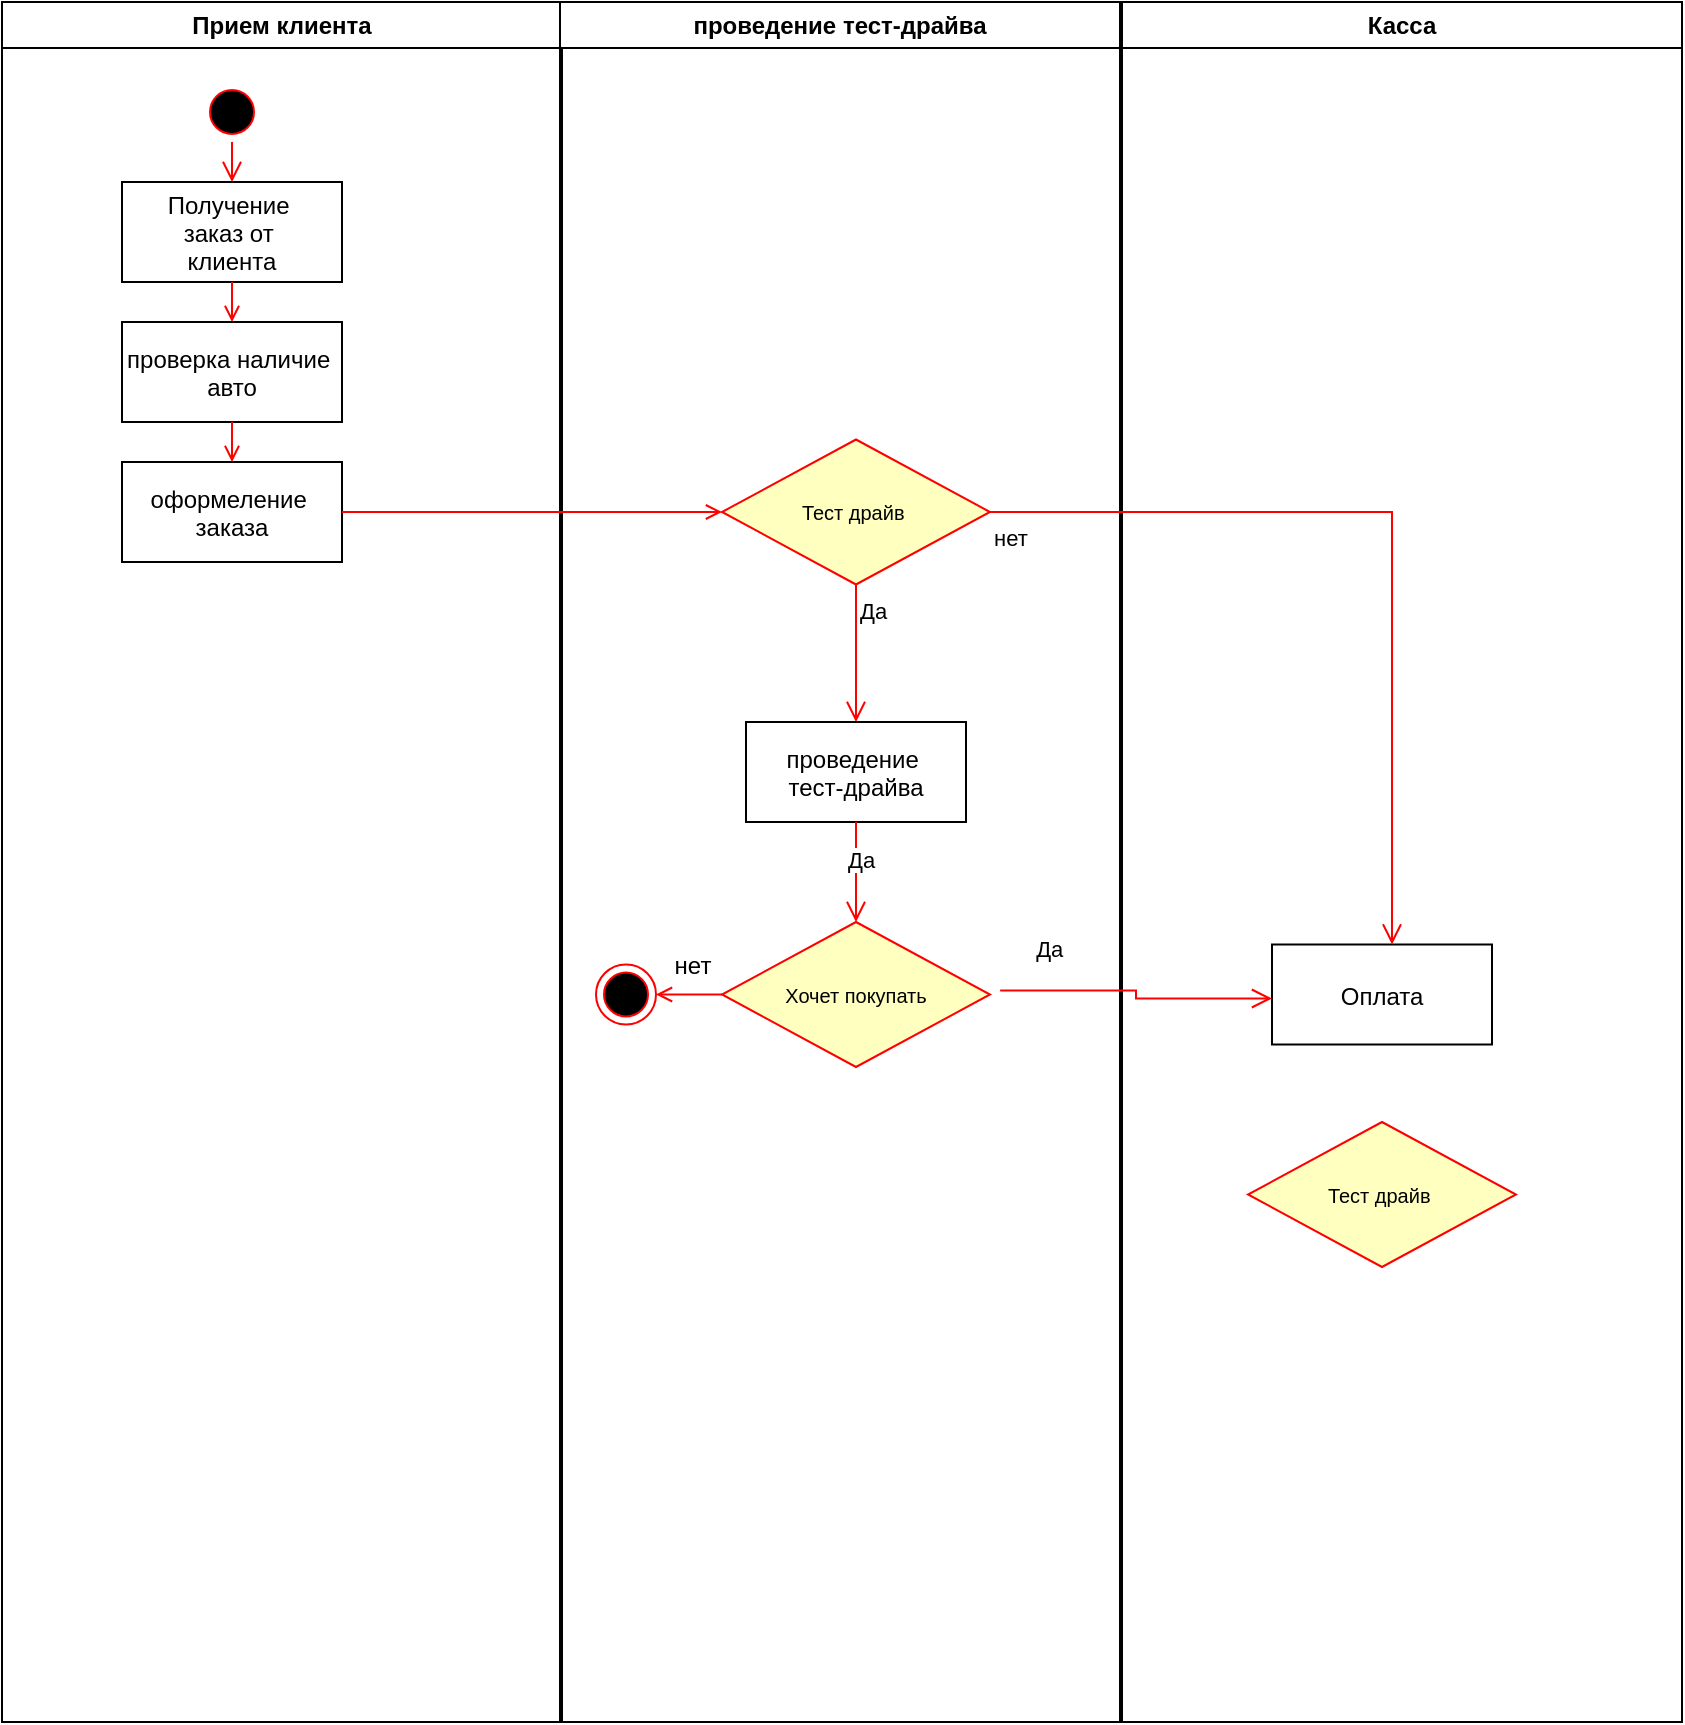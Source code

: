<mxfile version="24.2.8" type="github" pages="2">
  <diagram name="Page-1" id="e7e014a7-5840-1c2e-5031-d8a46d1fe8dd">
    <mxGraphModel dx="1436" dy="889" grid="1" gridSize="10" guides="1" tooltips="1" connect="1" arrows="1" fold="1" page="1" pageScale="1" pageWidth="1169" pageHeight="826" background="none" math="0" shadow="0">
      <root>
        <mxCell id="0" />
        <mxCell id="1" parent="0" />
        <mxCell id="2" value="Прием клиента" style="swimlane;whiteSpace=wrap" parent="1" vertex="1">
          <mxGeometry x="25" y="110" width="280" height="860" as="geometry" />
        </mxCell>
        <mxCell id="5" value="" style="ellipse;shape=startState;fillColor=#000000;strokeColor=#ff0000;" parent="2" vertex="1">
          <mxGeometry x="100" y="40" width="30" height="30" as="geometry" />
        </mxCell>
        <mxCell id="6" value="" style="edgeStyle=elbowEdgeStyle;elbow=horizontal;verticalAlign=bottom;endArrow=open;endSize=8;strokeColor=#FF0000;endFill=1;rounded=0" parent="2" source="5" target="7" edge="1">
          <mxGeometry x="100" y="40" as="geometry">
            <mxPoint x="115" y="110" as="targetPoint" />
          </mxGeometry>
        </mxCell>
        <mxCell id="7" value="Получение &#xa;заказ от &#xa;клиента" style="" parent="2" vertex="1">
          <mxGeometry x="60" y="90" width="110" height="50" as="geometry" />
        </mxCell>
        <mxCell id="8" value="проверка наличие &#xa;авто" style="" parent="2" vertex="1">
          <mxGeometry x="60" y="160" width="110" height="50" as="geometry" />
        </mxCell>
        <mxCell id="9" value="" style="endArrow=open;strokeColor=#FF0000;endFill=1;rounded=0" parent="2" source="7" target="8" edge="1">
          <mxGeometry relative="1" as="geometry" />
        </mxCell>
        <mxCell id="10" value="оформеление &#xa;заказа" style="" parent="2" vertex="1">
          <mxGeometry x="60" y="230" width="110" height="50" as="geometry" />
        </mxCell>
        <mxCell id="11" value="" style="endArrow=open;strokeColor=#FF0000;endFill=1;rounded=0" parent="2" source="8" target="10" edge="1">
          <mxGeometry relative="1" as="geometry" />
        </mxCell>
        <mxCell id="3" value="проведение тест-драйва" style="swimlane;whiteSpace=wrap" parent="1" vertex="1">
          <mxGeometry x="304" y="110" width="280" height="860" as="geometry" />
        </mxCell>
        <mxCell id="21" value="Тест драйв " style="rhombus;fillColor=#ffffc0;strokeColor=#ff0000;fontSize=10;" parent="3" vertex="1">
          <mxGeometry x="81" y="218.75" width="134" height="72.5" as="geometry" />
        </mxCell>
        <mxCell id="23" value="Да " style="edgeStyle=elbowEdgeStyle;elbow=horizontal;align=left;verticalAlign=top;endArrow=open;endSize=8;strokeColor=#FF0000;endFill=1;rounded=0;entryX=0.5;entryY=0;entryDx=0;entryDy=0;" parent="3" source="21" target="_WSNN6Pf5bvZOzHEQaGi-44" edge="1">
          <mxGeometry x="-1" relative="1" as="geometry">
            <mxPoint x="147.8" y="338.33" as="targetPoint" />
            <mxPoint x="147.8" y="272.497" as="sourcePoint" />
          </mxGeometry>
        </mxCell>
        <mxCell id="_WSNN6Pf5bvZOzHEQaGi-44" value="проведение &#xa;тест-драйва" style="" vertex="1" parent="3">
          <mxGeometry x="93" y="360" width="110" height="50" as="geometry" />
        </mxCell>
        <mxCell id="_WSNN6Pf5bvZOzHEQaGi-46" value="Хочет покупать" style="rhombus;fillColor=#ffffc0;strokeColor=#ff0000;fontSize=10;" vertex="1" parent="3">
          <mxGeometry x="81" y="460" width="134" height="72.5" as="geometry" />
        </mxCell>
        <mxCell id="_WSNN6Pf5bvZOzHEQaGi-48" value="Да " style="edgeStyle=elbowEdgeStyle;elbow=horizontal;align=left;verticalAlign=top;endArrow=open;endSize=8;strokeColor=#FF0000;endFill=1;rounded=0;entryX=0.5;entryY=0;entryDx=0;entryDy=0;exitX=0.5;exitY=1;exitDx=0;exitDy=0;" edge="1" parent="3" source="_WSNN6Pf5bvZOzHEQaGi-44" target="_WSNN6Pf5bvZOzHEQaGi-46">
          <mxGeometry x="1" y="-74" relative="1" as="geometry">
            <mxPoint x="166" y="479" as="targetPoint" />
            <mxPoint x="166" y="410" as="sourcePoint" />
            <mxPoint x="68" y="-44" as="offset" />
          </mxGeometry>
        </mxCell>
        <mxCell id="38" value="" style="ellipse;shape=endState;fillColor=#000000;strokeColor=#ff0000" parent="3" vertex="1">
          <mxGeometry x="18" y="481.25" width="30" height="30" as="geometry" />
        </mxCell>
        <mxCell id="39" value="" style="endArrow=open;strokeColor=#FF0000;endFill=1;rounded=0;exitX=0;exitY=0.5;exitDx=0;exitDy=0;" parent="3" source="_WSNN6Pf5bvZOzHEQaGi-46" target="38" edge="1">
          <mxGeometry relative="1" as="geometry">
            <mxPoint x="93" y="496.25" as="sourcePoint" />
          </mxGeometry>
        </mxCell>
        <mxCell id="_WSNN6Pf5bvZOzHEQaGi-50" value="нет" style="edgeLabel;html=1;align=center;verticalAlign=middle;resizable=0;points=[];fontSize=12;" vertex="1" connectable="0" parent="39">
          <mxGeometry x="-0.079" y="1" relative="1" as="geometry">
            <mxPoint y="-16" as="offset" />
          </mxGeometry>
        </mxCell>
        <mxCell id="4" value="Касса" style="swimlane;whiteSpace=wrap;startSize=23;" parent="1" vertex="1">
          <mxGeometry x="585" y="110" width="280" height="860" as="geometry" />
        </mxCell>
        <mxCell id="_WSNN6Pf5bvZOzHEQaGi-45" value="Оплата" style="" vertex="1" parent="4">
          <mxGeometry x="75" y="471.25" width="110" height="50" as="geometry" />
        </mxCell>
        <mxCell id="_WSNN6Pf5bvZOzHEQaGi-49" value="Да " style="edgeStyle=elbowEdgeStyle;elbow=horizontal;align=left;verticalAlign=top;endArrow=open;endSize=8;strokeColor=#FF0000;endFill=1;rounded=0;entryX=-0.037;entryY=0.575;entryDx=0;entryDy=0;entryPerimeter=0;" edge="1" parent="4">
          <mxGeometry x="-0.772" y="34" relative="1" as="geometry">
            <mxPoint x="75.0" y="498.25" as="targetPoint" />
            <mxPoint x="-60.93" y="494.25" as="sourcePoint" />
            <mxPoint as="offset" />
          </mxGeometry>
        </mxCell>
        <mxCell id="_WSNN6Pf5bvZOzHEQaGi-52" value="Тест драйв " style="rhombus;fillColor=#ffffc0;strokeColor=#ff0000;fontSize=10;" vertex="1" parent="4">
          <mxGeometry x="63" y="560" width="134" height="72.5" as="geometry" />
        </mxCell>
        <mxCell id="20" value="" style="endArrow=open;strokeColor=#FF0000;endFill=1;rounded=0;entryX=0;entryY=0.5;entryDx=0;entryDy=0;" parent="1" source="10" target="21" edge="1">
          <mxGeometry relative="1" as="geometry">
            <mxPoint x="320" y="365" as="targetPoint" />
          </mxGeometry>
        </mxCell>
        <mxCell id="_WSNN6Pf5bvZOzHEQaGi-43" value="нет" style="edgeStyle=elbowEdgeStyle;elbow=horizontal;align=left;verticalAlign=top;endArrow=open;endSize=8;strokeColor=#FF0000;endFill=1;rounded=0;exitX=1;exitY=0.5;exitDx=0;exitDy=0;" edge="1" parent="1" source="21" target="_WSNN6Pf5bvZOzHEQaGi-45">
          <mxGeometry x="-1" relative="1" as="geometry">
            <mxPoint x="640" y="365" as="targetPoint" />
            <mxPoint x="517.328" y="367.43" as="sourcePoint" />
            <Array as="points">
              <mxPoint x="720" y="365" />
            </Array>
          </mxGeometry>
        </mxCell>
      </root>
    </mxGraphModel>
  </diagram>
  <diagram id="cDgqOTyA4imaNhEryB93" name="Page-2">
    <mxGraphModel dx="607" dy="756" grid="1" gridSize="10" guides="1" tooltips="1" connect="1" arrows="1" fold="1" page="1" pageScale="1" pageWidth="827" pageHeight="1169" math="0" shadow="0">
      <root>
        <mxCell id="0" />
        <mxCell id="1" parent="0" />
        <mxCell id="LrvDcHQCU69Who9CZvS7-1" value="" style="ellipse;fillColor=strokeColor;html=1;" parent="1" vertex="1">
          <mxGeometry x="374" y="10" width="30" height="30" as="geometry" />
        </mxCell>
        <mxCell id="LrvDcHQCU69Who9CZvS7-2" value="" style="ellipse;html=1;shape=endState;fillColor=strokeColor;" parent="1" vertex="1">
          <mxGeometry x="505" y="1080" width="30" height="30" as="geometry" />
        </mxCell>
        <mxCell id="LrvDcHQCU69Who9CZvS7-5" value="" style="endArrow=classic;html=1;rounded=0;exitX=0.5;exitY=1;exitDx=0;exitDy=0;" parent="1" source="LrvDcHQCU69Who9CZvS7-1" target="LrvDcHQCU69Who9CZvS7-6" edge="1">
          <mxGeometry width="50" height="50" relative="1" as="geometry">
            <mxPoint x="380" y="85" as="sourcePoint" />
            <mxPoint x="390" y="35" as="targetPoint" />
          </mxGeometry>
        </mxCell>
        <mxCell id="LrvDcHQCU69Who9CZvS7-6" value="Получение инфо об автомобиле&amp;nbsp;" style="rounded=1;whiteSpace=wrap;html=1;" parent="1" vertex="1">
          <mxGeometry x="329" y="95" width="120" height="60" as="geometry" />
        </mxCell>
        <mxCell id="LrvDcHQCU69Who9CZvS7-7" value="" style="endArrow=classic;html=1;rounded=0;exitX=0.5;exitY=1;exitDx=0;exitDy=0;entryX=0.5;entryY=0;entryDx=0;entryDy=0;" parent="1" source="LrvDcHQCU69Who9CZvS7-6" target="LrvDcHQCU69Who9CZvS7-9" edge="1">
          <mxGeometry width="50" height="50" relative="1" as="geometry">
            <mxPoint x="370" y="205" as="sourcePoint" />
            <mxPoint x="389" y="155" as="targetPoint" />
          </mxGeometry>
        </mxCell>
        <mxCell id="LrvDcHQCU69Who9CZvS7-35" style="edgeStyle=orthogonalEdgeStyle;rounded=0;orthogonalLoop=1;jettySize=auto;html=1;" parent="1" source="LrvDcHQCU69Who9CZvS7-8" target="LrvDcHQCU69Who9CZvS7-2" edge="1">
          <mxGeometry relative="1" as="geometry" />
        </mxCell>
        <mxCell id="LrvDcHQCU69Who9CZvS7-8" value="завершение операции" style="rounded=1;whiteSpace=wrap;html=1;" parent="1" vertex="1">
          <mxGeometry x="460" y="960" width="120" height="60" as="geometry" />
        </mxCell>
        <mxCell id="LrvDcHQCU69Who9CZvS7-34" style="edgeStyle=orthogonalEdgeStyle;rounded=0;orthogonalLoop=1;jettySize=auto;html=1;entryX=0.5;entryY=0;entryDx=0;entryDy=0;" parent="1" source="LrvDcHQCU69Who9CZvS7-9" target="LrvDcHQCU69Who9CZvS7-8" edge="1">
          <mxGeometry relative="1" as="geometry">
            <Array as="points">
              <mxPoint x="389" y="270" />
              <mxPoint x="520" y="270" />
            </Array>
          </mxGeometry>
        </mxCell>
        <mxCell id="LrvDcHQCU69Who9CZvS7-9" value="Н&lt;span style=&quot;background-color: initial;&quot;&gt;аличие авто&lt;/span&gt;" style="rounded=1;whiteSpace=wrap;html=1;" parent="1" vertex="1">
          <mxGeometry x="329" y="185" width="120" height="60" as="geometry" />
        </mxCell>
        <mxCell id="LrvDcHQCU69Who9CZvS7-10" value="Тест драйв автомобиля" style="rounded=1;whiteSpace=wrap;html=1;" parent="1" vertex="1">
          <mxGeometry x="180" y="315" width="120" height="60" as="geometry" />
        </mxCell>
        <mxCell id="LrvDcHQCU69Who9CZvS7-12" value="" style="endArrow=classic;html=1;rounded=0;exitX=0.5;exitY=1;exitDx=0;exitDy=0;entryX=0.5;entryY=0;entryDx=0;entryDy=0;" parent="1" source="LrvDcHQCU69Who9CZvS7-9" edge="1">
          <mxGeometry width="50" height="50" relative="1" as="geometry">
            <mxPoint x="389.5" y="215" as="sourcePoint" />
            <mxPoint x="241" y="315" as="targetPoint" />
            <Array as="points">
              <mxPoint x="390" y="270" />
              <mxPoint x="240" y="270" />
            </Array>
          </mxGeometry>
        </mxCell>
        <mxCell id="LrvDcHQCU69Who9CZvS7-13" value="" style="endArrow=classic;html=1;rounded=0;exitX=0.5;exitY=1;exitDx=0;exitDy=0;entryX=0.5;entryY=0;entryDx=0;entryDy=0;" parent="1" source="LrvDcHQCU69Who9CZvS7-10" target="LrvDcHQCU69Who9CZvS7-14" edge="1">
          <mxGeometry width="50" height="50" relative="1" as="geometry">
            <mxPoint x="210" y="485" as="sourcePoint" />
            <mxPoint x="240" y="435" as="targetPoint" />
          </mxGeometry>
        </mxCell>
        <mxCell id="LrvDcHQCU69Who9CZvS7-20" style="edgeStyle=orthogonalEdgeStyle;rounded=0;orthogonalLoop=1;jettySize=auto;html=1;entryX=0.5;entryY=0;entryDx=0;entryDy=0;" parent="1" target="LrvDcHQCU69Who9CZvS7-18" edge="1">
          <mxGeometry relative="1" as="geometry">
            <mxPoint x="240" y="475" as="sourcePoint" />
            <mxPoint x="344" y="580" as="targetPoint" />
            <Array as="points">
              <mxPoint x="240" y="515" />
              <mxPoint x="344" y="515" />
            </Array>
          </mxGeometry>
        </mxCell>
        <mxCell id="LrvDcHQCU69Who9CZvS7-14" value="Оплата" style="rounded=1;whiteSpace=wrap;html=1;" parent="1" vertex="1">
          <mxGeometry x="180" y="410" width="120" height="60" as="geometry" />
        </mxCell>
        <mxCell id="LrvDcHQCU69Who9CZvS7-25" style="edgeStyle=orthogonalEdgeStyle;rounded=0;orthogonalLoop=1;jettySize=auto;html=1;" parent="1" source="LrvDcHQCU69Who9CZvS7-16" target="LrvDcHQCU69Who9CZvS7-22" edge="1">
          <mxGeometry relative="1" as="geometry" />
        </mxCell>
        <mxCell id="LrvDcHQCU69Who9CZvS7-16" value="Ввод суммы и банковскую информацию" style="rounded=1;whiteSpace=wrap;html=1;" parent="1" vertex="1">
          <mxGeometry x="60" y="555" width="120" height="60" as="geometry" />
        </mxCell>
        <mxCell id="LrvDcHQCU69Who9CZvS7-17" value="" style="endArrow=classic;html=1;rounded=0;" parent="1" source="LrvDcHQCU69Who9CZvS7-14" target="LrvDcHQCU69Who9CZvS7-16" edge="1">
          <mxGeometry width="50" height="50" relative="1" as="geometry">
            <mxPoint x="240" y="470" as="sourcePoint" />
            <mxPoint x="120" y="555" as="targetPoint" />
            <Array as="points">
              <mxPoint x="240" y="515" />
              <mxPoint x="120" y="515" />
            </Array>
          </mxGeometry>
        </mxCell>
        <mxCell id="LrvDcHQCU69Who9CZvS7-28" style="edgeStyle=orthogonalEdgeStyle;rounded=0;orthogonalLoop=1;jettySize=auto;html=1;" parent="1" source="LrvDcHQCU69Who9CZvS7-18" target="LrvDcHQCU69Who9CZvS7-21" edge="1">
          <mxGeometry relative="1" as="geometry">
            <Array as="points">
              <mxPoint x="344" y="730" />
              <mxPoint x="230" y="730" />
            </Array>
          </mxGeometry>
        </mxCell>
        <mxCell id="LrvDcHQCU69Who9CZvS7-18" value="ввод суммы оплаты" style="rounded=1;whiteSpace=wrap;html=1;" parent="1" vertex="1">
          <mxGeometry x="284" y="555" width="120" height="60" as="geometry" />
        </mxCell>
        <mxCell id="LrvDcHQCU69Who9CZvS7-21" value="Вывод информации о транзакции" style="rounded=1;whiteSpace=wrap;html=1;" parent="1" vertex="1">
          <mxGeometry x="170" y="760" width="120" height="60" as="geometry" />
        </mxCell>
        <mxCell id="LrvDcHQCU69Who9CZvS7-26" style="edgeStyle=orthogonalEdgeStyle;rounded=0;orthogonalLoop=1;jettySize=auto;html=1;" parent="1" source="LrvDcHQCU69Who9CZvS7-22" target="LrvDcHQCU69Who9CZvS7-21" edge="1">
          <mxGeometry relative="1" as="geometry">
            <Array as="points">
              <mxPoint x="120" y="730" />
              <mxPoint x="230" y="730" />
            </Array>
          </mxGeometry>
        </mxCell>
        <mxCell id="LrvDcHQCU69Who9CZvS7-22" value="Подверждение операции от банка" style="rounded=1;whiteSpace=wrap;html=1;" parent="1" vertex="1">
          <mxGeometry x="60" y="650" width="120" height="60" as="geometry" />
        </mxCell>
        <mxCell id="LrvDcHQCU69Who9CZvS7-23" value="При оплате безналиными" style="text;html=1;align=center;verticalAlign=middle;whiteSpace=wrap;rounded=0;" parent="1" vertex="1">
          <mxGeometry x="50" y="475" width="140" height="30" as="geometry" />
        </mxCell>
        <mxCell id="LrvDcHQCU69Who9CZvS7-24" value="При оплате&lt;div&gt;налиными&lt;/div&gt;" style="text;html=1;align=center;verticalAlign=middle;whiteSpace=wrap;rounded=0;" parent="1" vertex="1">
          <mxGeometry x="274" y="475" width="140" height="30" as="geometry" />
        </mxCell>
        <mxCell id="LrvDcHQCU69Who9CZvS7-29" value="покупка и&lt;div&gt;&amp;nbsp;получение чек&lt;/div&gt;" style="rounded=1;whiteSpace=wrap;html=1;" parent="1" vertex="1">
          <mxGeometry x="170" y="860" width="120" height="60" as="geometry" />
        </mxCell>
        <mxCell id="LrvDcHQCU69Who9CZvS7-31" value="" style="endArrow=classic;html=1;rounded=0;exitX=0.5;exitY=1;exitDx=0;exitDy=0;" parent="1" source="LrvDcHQCU69Who9CZvS7-21" edge="1">
          <mxGeometry width="50" height="50" relative="1" as="geometry">
            <mxPoint x="200" y="900" as="sourcePoint" />
            <mxPoint x="230" y="860" as="targetPoint" />
          </mxGeometry>
        </mxCell>
        <mxCell id="LrvDcHQCU69Who9CZvS7-36" style="edgeStyle=orthogonalEdgeStyle;rounded=0;orthogonalLoop=1;jettySize=auto;html=1;" parent="1" source="LrvDcHQCU69Who9CZvS7-32" target="LrvDcHQCU69Who9CZvS7-8" edge="1">
          <mxGeometry relative="1" as="geometry" />
        </mxCell>
        <mxCell id="LrvDcHQCU69Who9CZvS7-32" value="покупка и&lt;div&gt;&amp;nbsp;получение чек&lt;/div&gt;" style="rounded=1;whiteSpace=wrap;html=1;" parent="1" vertex="1">
          <mxGeometry x="170" y="960" width="120" height="60" as="geometry" />
        </mxCell>
        <mxCell id="LrvDcHQCU69Who9CZvS7-33" value="" style="endArrow=classic;html=1;rounded=0;exitX=0.5;exitY=1;exitDx=0;exitDy=0;entryX=0.5;entryY=0;entryDx=0;entryDy=0;" parent="1" source="LrvDcHQCU69Who9CZvS7-29" target="LrvDcHQCU69Who9CZvS7-32" edge="1">
          <mxGeometry width="50" height="50" relative="1" as="geometry">
            <mxPoint x="110" y="1000" as="sourcePoint" />
            <mxPoint x="160" y="950" as="targetPoint" />
          </mxGeometry>
        </mxCell>
      </root>
    </mxGraphModel>
  </diagram>
</mxfile>
